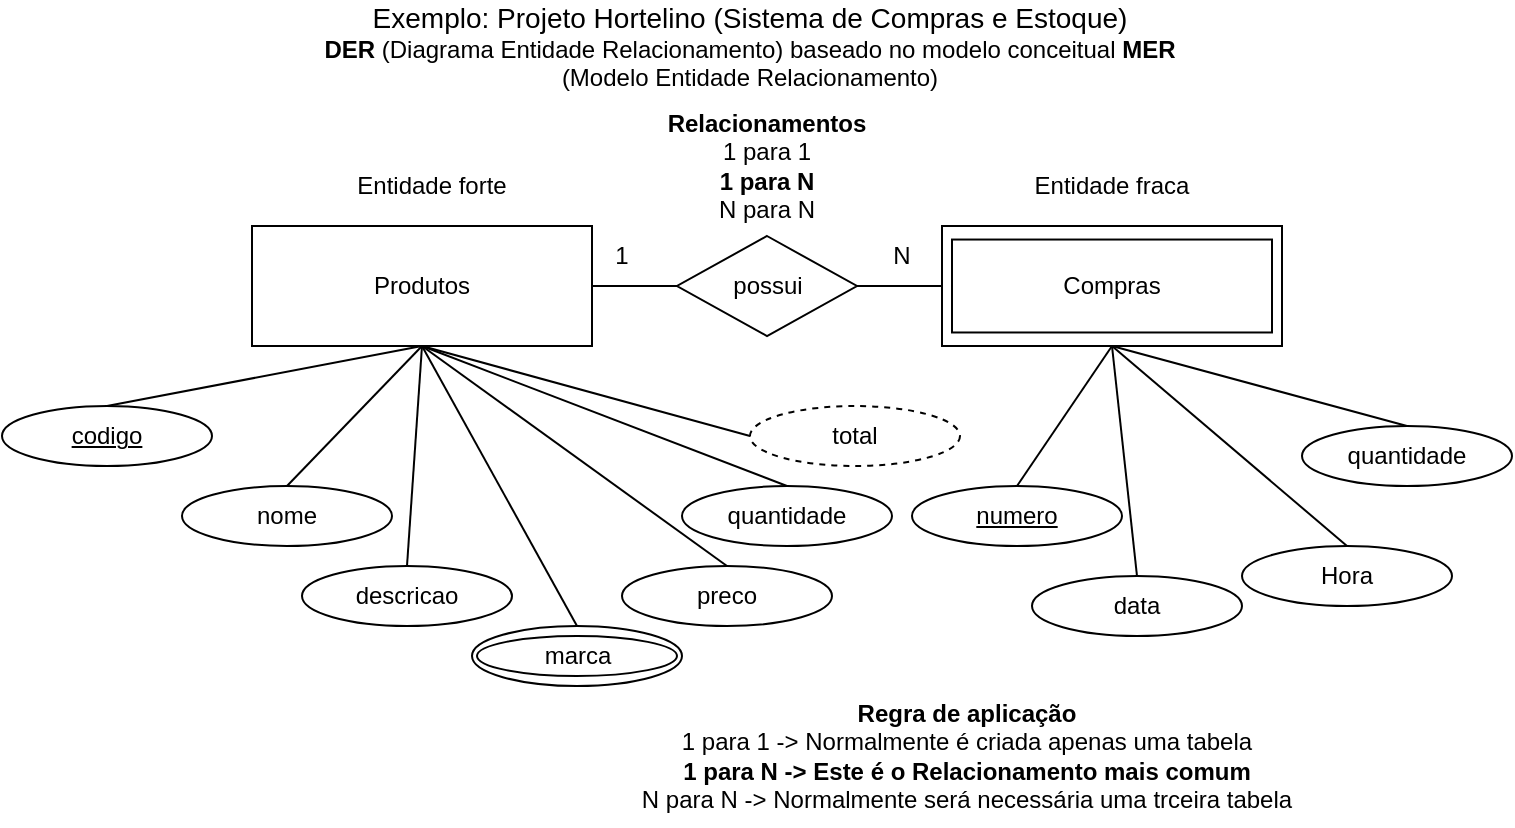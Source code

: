 <mxfile version="13.6.0" type="device"><diagram id="isRwrpW3huAqQynPvLJI" name="Page-1"><mxGraphModel dx="868" dy="450" grid="1" gridSize="10" guides="1" tooltips="1" connect="1" arrows="1" fold="1" page="1" pageScale="1" pageWidth="827" pageHeight="1169" math="0" shadow="0"><root><mxCell id="0"/><mxCell id="1" parent="0"/><mxCell id="GFGRMVTddJ9aT-O0lUX7-1" value="Produtos" style="rounded=0;whiteSpace=wrap;html=1;" parent="1" vertex="1"><mxGeometry x="165" y="140" width="170" height="60" as="geometry"/></mxCell><mxCell id="GFGRMVTddJ9aT-O0lUX7-2" value="" style="rounded=0;whiteSpace=wrap;html=1;" parent="1" vertex="1"><mxGeometry x="510" y="140" width="170" height="60" as="geometry"/></mxCell><mxCell id="GFGRMVTddJ9aT-O0lUX7-3" value="Compras" style="rounded=0;whiteSpace=wrap;html=1;" parent="1" vertex="1"><mxGeometry x="515" y="146.77" width="160" height="46.47" as="geometry"/></mxCell><mxCell id="GFGRMVTddJ9aT-O0lUX7-4" value="Entidade forte" style="text;html=1;strokeColor=none;fillColor=none;align=center;verticalAlign=middle;whiteSpace=wrap;rounded=0;" parent="1" vertex="1"><mxGeometry x="205" y="110" width="100" height="20" as="geometry"/></mxCell><mxCell id="GFGRMVTddJ9aT-O0lUX7-5" value="Entidade fraca" style="text;html=1;strokeColor=none;fillColor=none;align=center;verticalAlign=middle;whiteSpace=wrap;rounded=0;" parent="1" vertex="1"><mxGeometry x="545" y="110" width="100" height="20" as="geometry"/></mxCell><mxCell id="GFGRMVTddJ9aT-O0lUX7-11" style="rounded=0;orthogonalLoop=1;jettySize=auto;html=1;exitX=0.5;exitY=0;exitDx=0;exitDy=0;entryX=0.5;entryY=1;entryDx=0;entryDy=0;endArrow=none;endFill=0;" parent="1" source="GFGRMVTddJ9aT-O0lUX7-6" target="GFGRMVTddJ9aT-O0lUX7-1" edge="1"><mxGeometry relative="1" as="geometry"/></mxCell><mxCell id="GFGRMVTddJ9aT-O0lUX7-6" value="codigo" style="ellipse;whiteSpace=wrap;html=1;fontStyle=4" parent="1" vertex="1"><mxGeometry x="40" y="230" width="105" height="30" as="geometry"/></mxCell><mxCell id="GFGRMVTddJ9aT-O0lUX7-12" style="edgeStyle=none;rounded=0;orthogonalLoop=1;jettySize=auto;html=1;exitX=0.5;exitY=0;exitDx=0;exitDy=0;entryX=0.5;entryY=1;entryDx=0;entryDy=0;endArrow=none;endFill=0;" parent="1" source="GFGRMVTddJ9aT-O0lUX7-7" target="GFGRMVTddJ9aT-O0lUX7-1" edge="1"><mxGeometry relative="1" as="geometry"/></mxCell><mxCell id="GFGRMVTddJ9aT-O0lUX7-7" value="nome" style="ellipse;whiteSpace=wrap;html=1;" parent="1" vertex="1"><mxGeometry x="130" y="270" width="105" height="30" as="geometry"/></mxCell><mxCell id="GFGRMVTddJ9aT-O0lUX7-17" style="edgeStyle=none;rounded=0;orthogonalLoop=1;jettySize=auto;html=1;exitX=0.5;exitY=0;exitDx=0;exitDy=0;endArrow=none;endFill=0;entryX=0.5;entryY=1;entryDx=0;entryDy=0;" parent="1" source="GFGRMVTddJ9aT-O0lUX7-8" target="GFGRMVTddJ9aT-O0lUX7-1" edge="1"><mxGeometry relative="1" as="geometry"><mxPoint x="287.833" y="200" as="targetPoint"/></mxGeometry></mxCell><mxCell id="GFGRMVTddJ9aT-O0lUX7-8" value="descricao" style="ellipse;whiteSpace=wrap;html=1;" parent="1" vertex="1"><mxGeometry x="190" y="310" width="105" height="30" as="geometry"/></mxCell><mxCell id="GFGRMVTddJ9aT-O0lUX7-14" style="edgeStyle=none;rounded=0;orthogonalLoop=1;jettySize=auto;html=1;exitX=0.5;exitY=0;exitDx=0;exitDy=0;entryX=0.5;entryY=1;entryDx=0;entryDy=0;endArrow=none;endFill=0;" parent="1" source="GFGRMVTddJ9aT-O0lUX7-9" target="GFGRMVTddJ9aT-O0lUX7-1" edge="1"><mxGeometry relative="1" as="geometry"/></mxCell><mxCell id="GFGRMVTddJ9aT-O0lUX7-9" value="preco" style="ellipse;whiteSpace=wrap;html=1;" parent="1" vertex="1"><mxGeometry x="350" y="310" width="105" height="30" as="geometry"/></mxCell><mxCell id="GFGRMVTddJ9aT-O0lUX7-15" style="edgeStyle=none;rounded=0;orthogonalLoop=1;jettySize=auto;html=1;exitX=0.5;exitY=0;exitDx=0;exitDy=0;entryX=0.5;entryY=1;entryDx=0;entryDy=0;endArrow=none;endFill=0;" parent="1" source="GFGRMVTddJ9aT-O0lUX7-10" target="GFGRMVTddJ9aT-O0lUX7-1" edge="1"><mxGeometry relative="1" as="geometry"/></mxCell><mxCell id="GFGRMVTddJ9aT-O0lUX7-10" value="quantidade" style="ellipse;whiteSpace=wrap;html=1;" parent="1" vertex="1"><mxGeometry x="380" y="270" width="105" height="30" as="geometry"/></mxCell><mxCell id="GFGRMVTddJ9aT-O0lUX7-16" value="&lt;font style=&quot;font-size: 14px&quot;&gt;Exemplo: Projeto Hortelino (Sistema de Compras e Estoque)&lt;/font&gt;&lt;br&gt;&lt;b&gt;DER&lt;/b&gt; (Diagrama Entidade Relacionamento) baseado no modelo conceitual &lt;b&gt;MER&lt;/b&gt; (Modelo Entidade Relacionamento)" style="text;html=1;strokeColor=none;fillColor=none;align=center;verticalAlign=middle;whiteSpace=wrap;rounded=0;" parent="1" vertex="1"><mxGeometry x="194" y="30" width="440" height="40" as="geometry"/></mxCell><mxCell id="GFGRMVTddJ9aT-O0lUX7-23" style="edgeStyle=none;rounded=0;orthogonalLoop=1;jettySize=auto;html=1;exitX=0;exitY=0.5;exitDx=0;exitDy=0;entryX=0.5;entryY=1;entryDx=0;entryDy=0;endArrow=none;endFill=0;" parent="1" source="GFGRMVTddJ9aT-O0lUX7-22" target="GFGRMVTddJ9aT-O0lUX7-1" edge="1"><mxGeometry relative="1" as="geometry"/></mxCell><mxCell id="GFGRMVTddJ9aT-O0lUX7-22" value="total" style="ellipse;whiteSpace=wrap;html=1;dashed=1;" parent="1" vertex="1"><mxGeometry x="414" y="230" width="105" height="30" as="geometry"/></mxCell><mxCell id="GFGRMVTddJ9aT-O0lUX7-25" style="edgeStyle=none;rounded=0;orthogonalLoop=1;jettySize=auto;html=1;exitX=0.5;exitY=0;exitDx=0;exitDy=0;entryX=0.5;entryY=1;entryDx=0;entryDy=0;endArrow=none;endFill=0;" parent="1" source="GFGRMVTddJ9aT-O0lUX7-24" target="GFGRMVTddJ9aT-O0lUX7-1" edge="1"><mxGeometry relative="1" as="geometry"/></mxCell><mxCell id="GFGRMVTddJ9aT-O0lUX7-24" value="marca" style="ellipse;whiteSpace=wrap;html=1;" parent="1" vertex="1"><mxGeometry x="275" y="340" width="105" height="30" as="geometry"/></mxCell><mxCell id="GFGRMVTddJ9aT-O0lUX7-26" value="marca" style="ellipse;whiteSpace=wrap;html=1;" parent="1" vertex="1"><mxGeometry x="277.5" y="345" width="100" height="20" as="geometry"/></mxCell><mxCell id="GFGRMVTddJ9aT-O0lUX7-28" style="edgeStyle=none;rounded=0;orthogonalLoop=1;jettySize=auto;html=1;exitX=0;exitY=0.5;exitDx=0;exitDy=0;entryX=1;entryY=0.5;entryDx=0;entryDy=0;endArrow=none;endFill=0;" parent="1" source="GFGRMVTddJ9aT-O0lUX7-27" target="GFGRMVTddJ9aT-O0lUX7-1" edge="1"><mxGeometry relative="1" as="geometry"/></mxCell><mxCell id="GFGRMVTddJ9aT-O0lUX7-29" style="edgeStyle=none;rounded=0;orthogonalLoop=1;jettySize=auto;html=1;exitX=1;exitY=0.5;exitDx=0;exitDy=0;entryX=0;entryY=0.5;entryDx=0;entryDy=0;endArrow=none;endFill=0;" parent="1" source="GFGRMVTddJ9aT-O0lUX7-27" target="GFGRMVTddJ9aT-O0lUX7-2" edge="1"><mxGeometry relative="1" as="geometry"/></mxCell><mxCell id="GFGRMVTddJ9aT-O0lUX7-27" value="possui" style="rhombus;whiteSpace=wrap;html=1;" parent="1" vertex="1"><mxGeometry x="377.5" y="145" width="90" height="50" as="geometry"/></mxCell><mxCell id="GFGRMVTddJ9aT-O0lUX7-30" value="&lt;b&gt;Relacionamentos&lt;/b&gt;&lt;br&gt;1 para 1&lt;br&gt;&lt;b&gt;1 para N&lt;/b&gt;&lt;br&gt;N para N" style="text;html=1;strokeColor=none;fillColor=none;align=center;verticalAlign=middle;whiteSpace=wrap;rounded=0;dashed=1;" parent="1" vertex="1"><mxGeometry x="330" y="80" width="185" height="60" as="geometry"/></mxCell><mxCell id="GFGRMVTddJ9aT-O0lUX7-33" value="&lt;b&gt;Regra de aplicação&lt;/b&gt;&lt;br&gt;1 para 1 -&amp;gt; Normalmente é criada apenas uma tabela&lt;br&gt;&lt;b&gt;1 para N -&amp;gt; Este é o Relacionamento mais comum&lt;/b&gt;&lt;br&gt;N para N -&amp;gt; Normalmente será necessária uma trceira tabela" style="text;html=1;strokeColor=none;fillColor=none;align=center;verticalAlign=middle;whiteSpace=wrap;rounded=0;dashed=1;" parent="1" vertex="1"><mxGeometry x="350" y="370" width="345" height="70" as="geometry"/></mxCell><mxCell id="GFGRMVTddJ9aT-O0lUX7-37" style="edgeStyle=none;rounded=0;orthogonalLoop=1;jettySize=auto;html=1;exitX=0.5;exitY=0;exitDx=0;exitDy=0;entryX=0.5;entryY=1;entryDx=0;entryDy=0;endArrow=none;endFill=0;" parent="1" source="GFGRMVTddJ9aT-O0lUX7-34" target="GFGRMVTddJ9aT-O0lUX7-2" edge="1"><mxGeometry relative="1" as="geometry"/></mxCell><mxCell id="GFGRMVTddJ9aT-O0lUX7-34" value="numero" style="ellipse;whiteSpace=wrap;html=1;fontStyle=4" parent="1" vertex="1"><mxGeometry x="495" y="270" width="105" height="30" as="geometry"/></mxCell><mxCell id="GFGRMVTddJ9aT-O0lUX7-39" style="edgeStyle=none;rounded=0;orthogonalLoop=1;jettySize=auto;html=1;exitX=0.5;exitY=0;exitDx=0;exitDy=0;endArrow=none;endFill=0;entryX=0.5;entryY=1;entryDx=0;entryDy=0;" parent="1" source="GFGRMVTddJ9aT-O0lUX7-35" target="GFGRMVTddJ9aT-O0lUX7-2" edge="1"><mxGeometry relative="1" as="geometry"><mxPoint x="590" y="200" as="targetPoint"/></mxGeometry></mxCell><mxCell id="GFGRMVTddJ9aT-O0lUX7-35" value="data" style="ellipse;whiteSpace=wrap;html=1;fontStyle=0" parent="1" vertex="1"><mxGeometry x="555" y="315" width="105" height="30" as="geometry"/></mxCell><mxCell id="GFGRMVTddJ9aT-O0lUX7-38" style="edgeStyle=none;rounded=0;orthogonalLoop=1;jettySize=auto;html=1;exitX=0.5;exitY=0;exitDx=0;exitDy=0;endArrow=none;endFill=0;entryX=0.5;entryY=1;entryDx=0;entryDy=0;" parent="1" source="GFGRMVTddJ9aT-O0lUX7-36" target="GFGRMVTddJ9aT-O0lUX7-2" edge="1"><mxGeometry relative="1" as="geometry"><mxPoint x="590" y="200" as="targetPoint"/></mxGeometry></mxCell><mxCell id="GFGRMVTddJ9aT-O0lUX7-36" value="quantidade" style="ellipse;whiteSpace=wrap;html=1;fontStyle=0" parent="1" vertex="1"><mxGeometry x="690" y="240" width="105" height="30" as="geometry"/></mxCell><mxCell id="GFGRMVTddJ9aT-O0lUX7-40" value="1" style="text;html=1;strokeColor=none;fillColor=none;align=center;verticalAlign=middle;whiteSpace=wrap;rounded=0;" parent="1" vertex="1"><mxGeometry x="330" y="150" width="40" height="10" as="geometry"/></mxCell><mxCell id="GFGRMVTddJ9aT-O0lUX7-41" value="N" style="text;html=1;strokeColor=none;fillColor=none;align=center;verticalAlign=middle;whiteSpace=wrap;rounded=0;" parent="1" vertex="1"><mxGeometry x="470" y="150" width="40" height="10" as="geometry"/></mxCell><mxCell id="r2ALAyjwmA3FIG4tmU_x-2" style="rounded=0;orthogonalLoop=1;jettySize=auto;html=1;exitX=0.5;exitY=0;exitDx=0;exitDy=0;entryX=0.5;entryY=1;entryDx=0;entryDy=0;endArrow=none;endFill=0;fontSize=16;" parent="1" source="r2ALAyjwmA3FIG4tmU_x-1" target="GFGRMVTddJ9aT-O0lUX7-2" edge="1"><mxGeometry relative="1" as="geometry"/></mxCell><mxCell id="r2ALAyjwmA3FIG4tmU_x-1" value="Hora" style="ellipse;whiteSpace=wrap;html=1;fontStyle=0" parent="1" vertex="1"><mxGeometry x="660" y="300" width="105" height="30" as="geometry"/></mxCell></root></mxGraphModel></diagram></mxfile>
